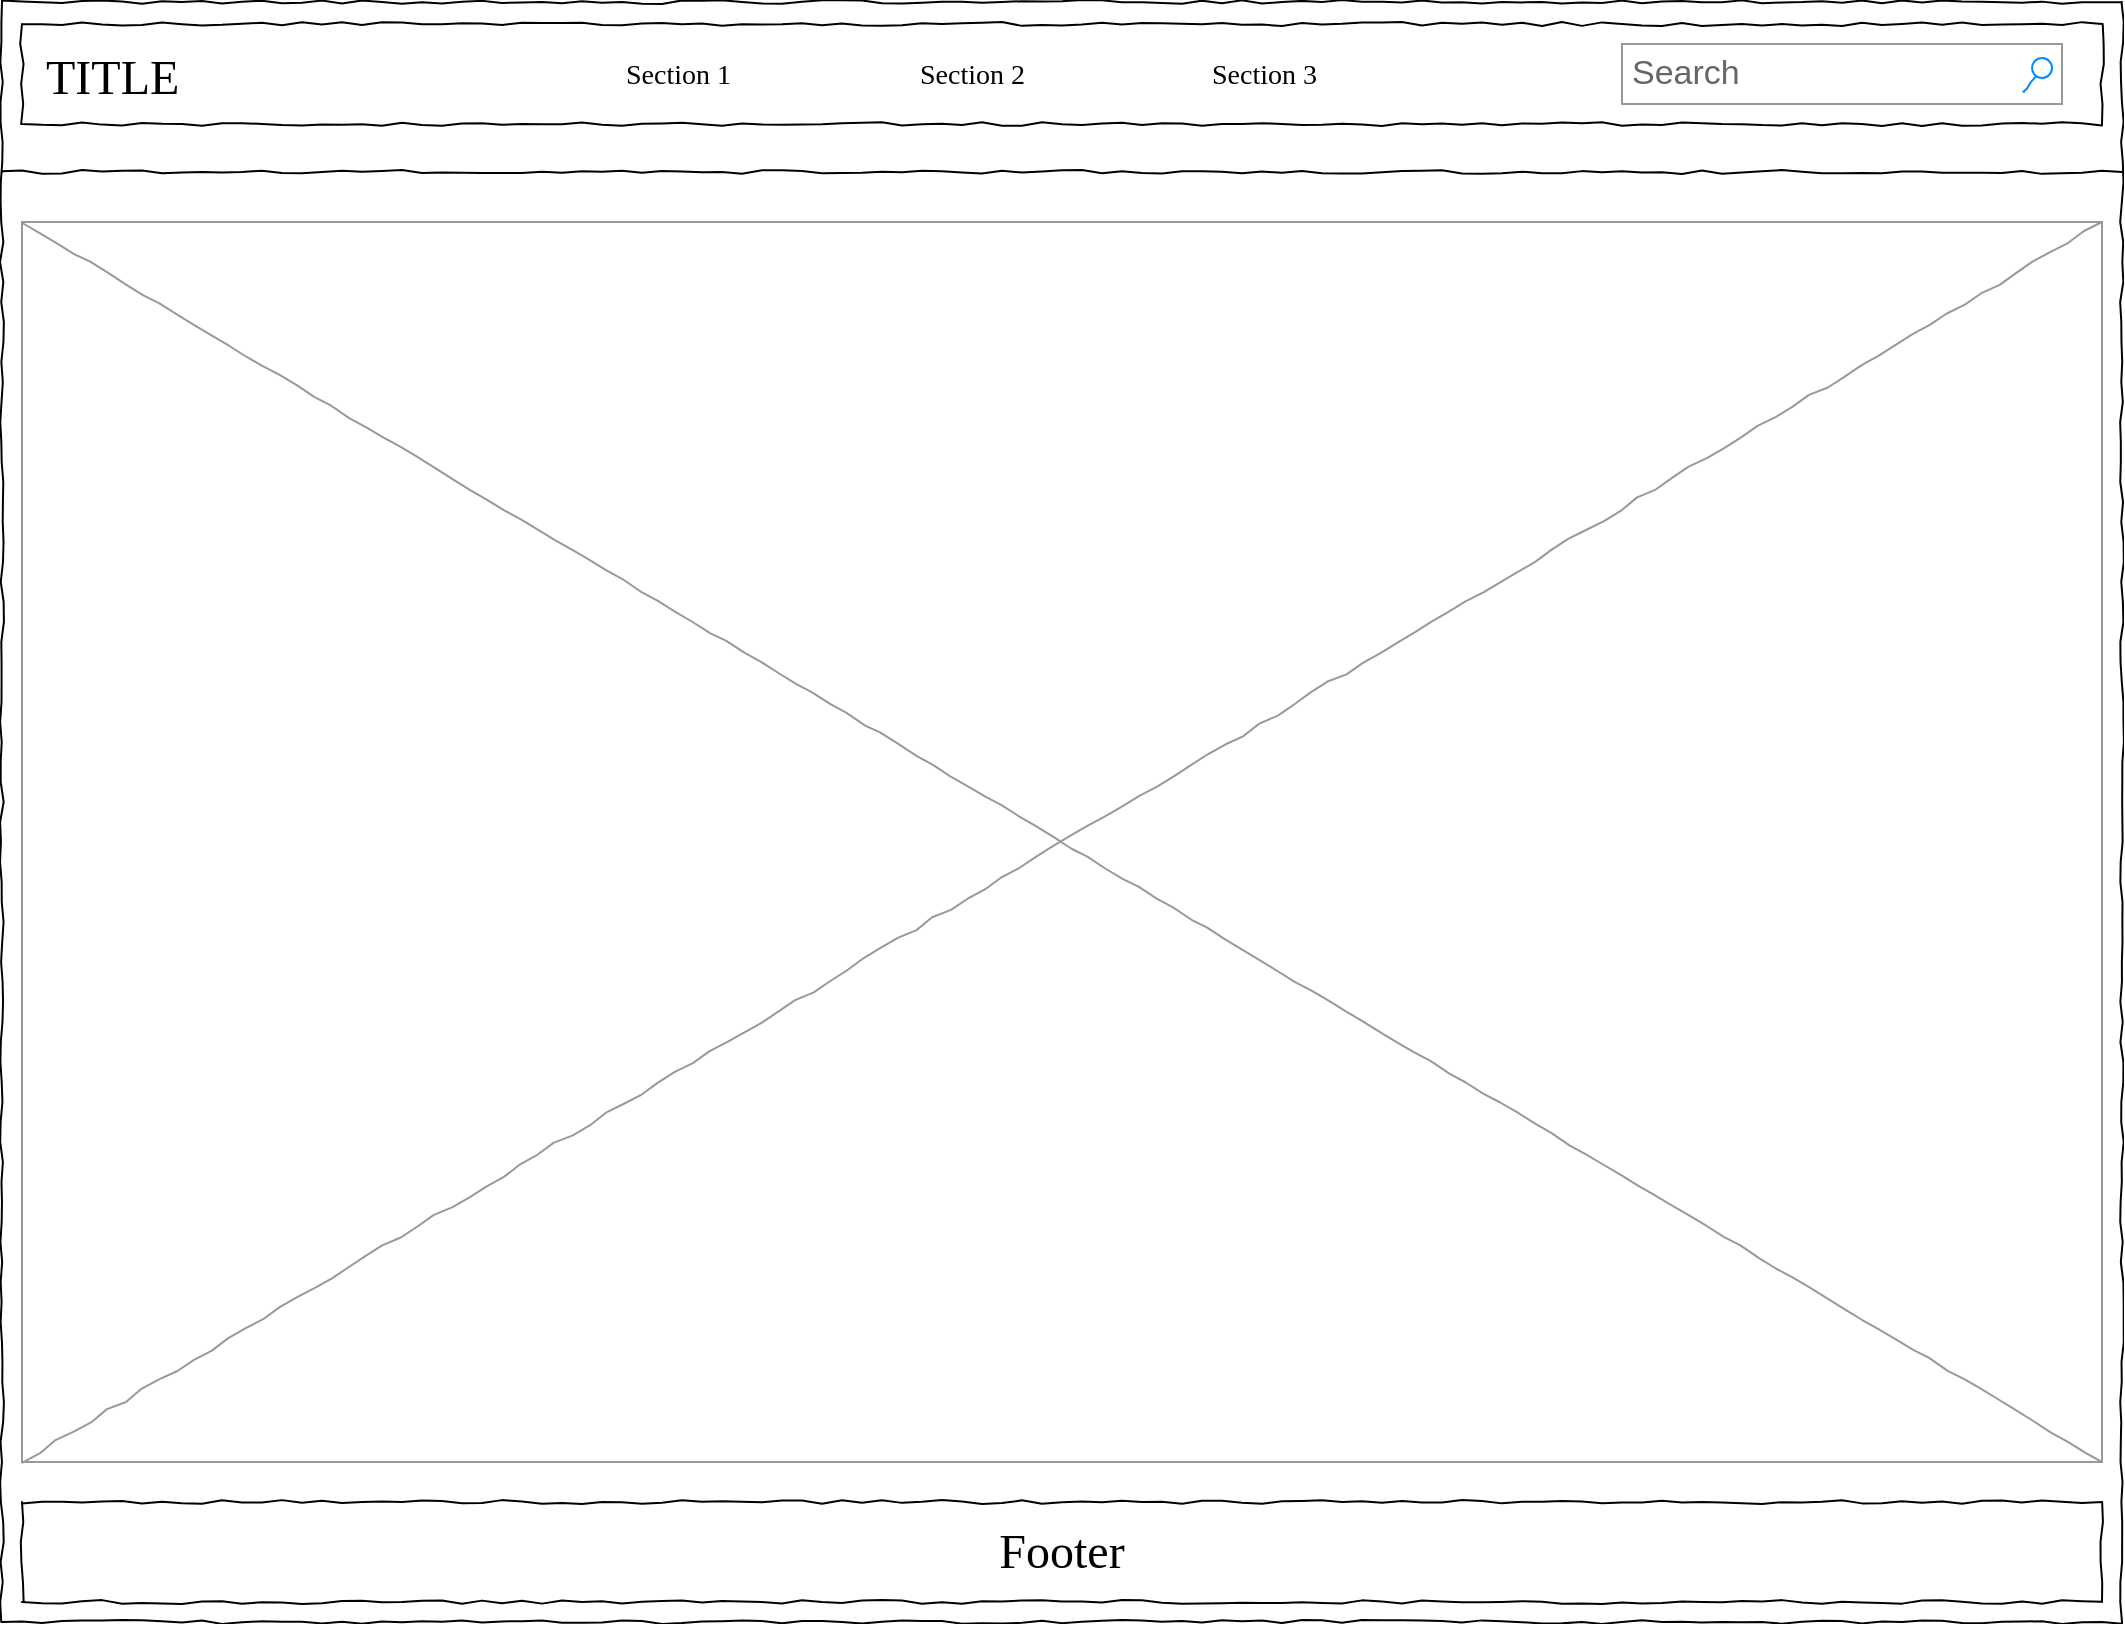<mxfile version="15.8.4" type="device" pages="2"><diagram name="Page-1" id="03018318-947c-dd8e-b7a3-06fadd420f32"><mxGraphModel dx="1532" dy="1090" grid="1" gridSize="10" guides="1" tooltips="1" connect="1" arrows="1" fold="1" page="1" pageScale="1" pageWidth="1100" pageHeight="850" background="none" math="0" shadow="0"><root><mxCell id="0"/><mxCell id="1" parent="0"/><mxCell id="677b7b8949515195-1" value="" style="whiteSpace=wrap;html=1;rounded=0;shadow=0;labelBackgroundColor=none;strokeColor=#000000;strokeWidth=1;fillColor=none;fontFamily=Verdana;fontSize=12;fontColor=#000000;align=center;comic=1;" parent="1" vertex="1"><mxGeometry x="20" y="20" width="1060" height="810" as="geometry"/></mxCell><mxCell id="677b7b8949515195-3" value="Search" style="strokeWidth=1;shadow=0;dashed=0;align=center;html=1;shape=mxgraph.mockup.forms.searchBox;strokeColor=#999999;mainText=;strokeColor2=#008cff;fontColor=#666666;fontSize=17;align=left;spacingLeft=3;rounded=0;labelBackgroundColor=none;comic=1;" parent="1" vertex="1"><mxGeometry x="830" y="41" width="220" height="30" as="geometry"/></mxCell><mxCell id="677b7b8949515195-9" value="" style="line;strokeWidth=1;html=1;rounded=0;shadow=0;labelBackgroundColor=none;fillColor=none;fontFamily=Verdana;fontSize=14;fontColor=#000000;align=center;comic=1;" parent="1" vertex="1"><mxGeometry x="20" y="100" width="1060" height="10" as="geometry"/></mxCell><mxCell id="677b7b8949515195-10" value="" style="whiteSpace=wrap;html=1;rounded=0;shadow=0;labelBackgroundColor=none;strokeWidth=1;fillColor=none;fontFamily=Verdana;fontSize=12;align=center;comic=1;" parent="1" vertex="1"><mxGeometry x="30" y="31" width="1040" height="50" as="geometry"/></mxCell><mxCell id="677b7b8949515195-11" value="Section 1" style="text;html=1;points=[];align=left;verticalAlign=top;spacingTop=-4;fontSize=14;fontFamily=Verdana" parent="1" vertex="1"><mxGeometry x="330" y="46" width="60" height="20" as="geometry"/></mxCell><mxCell id="677b7b8949515195-12" value="Section 2" style="text;html=1;points=[];align=left;verticalAlign=top;spacingTop=-4;fontSize=14;fontFamily=Verdana" parent="1" vertex="1"><mxGeometry x="477" y="46" width="60" height="20" as="geometry"/></mxCell><mxCell id="677b7b8949515195-13" value="Section 3" style="text;html=1;points=[];align=left;verticalAlign=top;spacingTop=-4;fontSize=14;fontFamily=Verdana" parent="1" vertex="1"><mxGeometry x="623" y="46" width="60" height="20" as="geometry"/></mxCell><mxCell id="677b7b8949515195-16" value="" style="verticalLabelPosition=bottom;shadow=0;dashed=0;align=center;html=1;verticalAlign=top;strokeWidth=1;shape=mxgraph.mockup.graphics.simpleIcon;strokeColor=#999999;rounded=0;labelBackgroundColor=none;fontFamily=Verdana;fontSize=14;fontColor=#000000;comic=1;" parent="1" vertex="1"><mxGeometry x="30" y="130" width="1040" height="620" as="geometry"/></mxCell><mxCell id="415GUQF19PQ3UKxvXGAy-1" value="&lt;font style=&quot;font-size: 24px&quot;&gt;Footer&lt;/font&gt;" style="whiteSpace=wrap;html=1;rounded=0;shadow=0;labelBackgroundColor=none;strokeWidth=1;fillColor=none;fontFamily=Verdana;fontSize=12;align=center;comic=1;" vertex="1" parent="1"><mxGeometry x="30" y="770" width="1040" height="50" as="geometry"/></mxCell><mxCell id="415GUQF19PQ3UKxvXGAy-2" value="&lt;font style=&quot;font-size: 24px&quot;&gt;TITLE&lt;/font&gt;" style="text;html=1;points=[];align=left;verticalAlign=top;spacingTop=-4;fontSize=14;fontFamily=Verdana" vertex="1" parent="1"><mxGeometry x="40" y="41" width="60" height="20" as="geometry"/></mxCell></root></mxGraphModel></diagram><diagram id="IPdIs5P7Rz_fIgBBuedS" name="Page-2"><mxGraphModel dx="1532" dy="1090" grid="1" gridSize="10" guides="1" tooltips="1" connect="1" arrows="1" fold="1" page="1" pageScale="1" pageWidth="1100" pageHeight="850" math="0" shadow="0"><root><mxCell id="hNaNqg5_2YDYHH_Ox6IC-0"/><mxCell id="hNaNqg5_2YDYHH_Ox6IC-1" parent="hNaNqg5_2YDYHH_Ox6IC-0"/><mxCell id="tkAEa_zupWTfGlHKSnKA-10" value="" style="whiteSpace=wrap;html=1;rounded=0;shadow=0;labelBackgroundColor=none;strokeColor=#000000;strokeWidth=1;fillColor=none;fontFamily=Verdana;fontSize=12;fontColor=#000000;align=center;comic=1;" vertex="1" parent="hNaNqg5_2YDYHH_Ox6IC-1"><mxGeometry x="30" y="30" width="1060" height="810" as="geometry"/></mxCell><mxCell id="tkAEa_zupWTfGlHKSnKA-11" value="Search" style="strokeWidth=1;shadow=0;dashed=0;align=center;html=1;shape=mxgraph.mockup.forms.searchBox;strokeColor=#999999;mainText=;strokeColor2=#008cff;fontColor=#666666;fontSize=17;align=left;spacingLeft=3;rounded=0;labelBackgroundColor=none;comic=1;" vertex="1" parent="hNaNqg5_2YDYHH_Ox6IC-1"><mxGeometry x="840" y="51" width="220" height="30" as="geometry"/></mxCell><mxCell id="tkAEa_zupWTfGlHKSnKA-12" value="" style="line;strokeWidth=1;html=1;rounded=0;shadow=0;labelBackgroundColor=none;fillColor=none;fontFamily=Verdana;fontSize=14;fontColor=#000000;align=center;comic=1;" vertex="1" parent="hNaNqg5_2YDYHH_Ox6IC-1"><mxGeometry x="30" y="110" width="1060" height="10" as="geometry"/></mxCell><mxCell id="tkAEa_zupWTfGlHKSnKA-13" value="" style="whiteSpace=wrap;html=1;rounded=0;shadow=0;labelBackgroundColor=none;strokeWidth=1;fillColor=none;fontFamily=Verdana;fontSize=12;align=center;comic=1;" vertex="1" parent="hNaNqg5_2YDYHH_Ox6IC-1"><mxGeometry x="40" y="41" width="1040" height="50" as="geometry"/></mxCell><mxCell id="tkAEa_zupWTfGlHKSnKA-14" value="Section 1" style="text;html=1;points=[];align=left;verticalAlign=top;spacingTop=-4;fontSize=14;fontFamily=Verdana" vertex="1" parent="hNaNqg5_2YDYHH_Ox6IC-1"><mxGeometry x="340" y="56" width="60" height="20" as="geometry"/></mxCell><mxCell id="tkAEa_zupWTfGlHKSnKA-15" value="Section 2" style="text;html=1;points=[];align=left;verticalAlign=top;spacingTop=-4;fontSize=14;fontFamily=Verdana" vertex="1" parent="hNaNqg5_2YDYHH_Ox6IC-1"><mxGeometry x="487" y="56" width="60" height="20" as="geometry"/></mxCell><mxCell id="tkAEa_zupWTfGlHKSnKA-16" value="Section 3" style="text;html=1;points=[];align=left;verticalAlign=top;spacingTop=-4;fontSize=14;fontFamily=Verdana" vertex="1" parent="hNaNqg5_2YDYHH_Ox6IC-1"><mxGeometry x="633" y="56" width="60" height="20" as="geometry"/></mxCell><mxCell id="tkAEa_zupWTfGlHKSnKA-18" value="&lt;font style=&quot;font-size: 24px&quot;&gt;Footer&lt;/font&gt;" style="whiteSpace=wrap;html=1;rounded=0;shadow=0;labelBackgroundColor=none;strokeWidth=1;fillColor=none;fontFamily=Verdana;fontSize=12;align=center;comic=1;" vertex="1" parent="hNaNqg5_2YDYHH_Ox6IC-1"><mxGeometry x="40" y="780" width="1040" height="50" as="geometry"/></mxCell><mxCell id="tkAEa_zupWTfGlHKSnKA-19" value="&lt;font style=&quot;font-size: 24px&quot;&gt;TITLE&lt;/font&gt;" style="text;html=1;points=[];align=left;verticalAlign=top;spacingTop=-4;fontSize=14;fontFamily=Verdana" vertex="1" parent="hNaNqg5_2YDYHH_Ox6IC-1"><mxGeometry x="50" y="51" width="60" height="20" as="geometry"/></mxCell></root></mxGraphModel></diagram></mxfile>